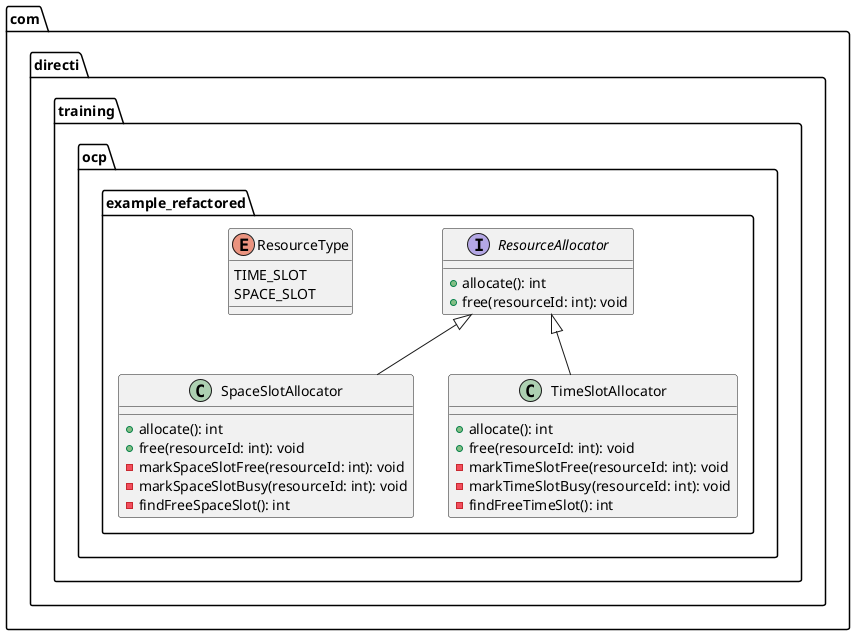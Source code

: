 @startuml

package "com.directi.training.ocp.example_refactored" {
    interface ResourceAllocator {
        + allocate(): int
        + free(resourceId: int): void
    }

    enum ResourceType {
        TIME_SLOT
        SPACE_SLOT
    }

    class SpaceSlotAllocator {
        + allocate(): int
        + free(resourceId: int): void
        - markSpaceSlotFree(resourceId: int): void
        - markSpaceSlotBusy(resourceId: int): void
        - findFreeSpaceSlot(): int
    }

    class TimeSlotAllocator {
        + allocate(): int
        + free(resourceId: int): void
        - markTimeSlotFree(resourceId: int): void
        - markTimeSlotBusy(resourceId: int): void
        - findFreeTimeSlot(): int
    }
}

ResourceAllocator <|-- SpaceSlotAllocator
ResourceAllocator <|-- TimeSlotAllocator

@enduml
